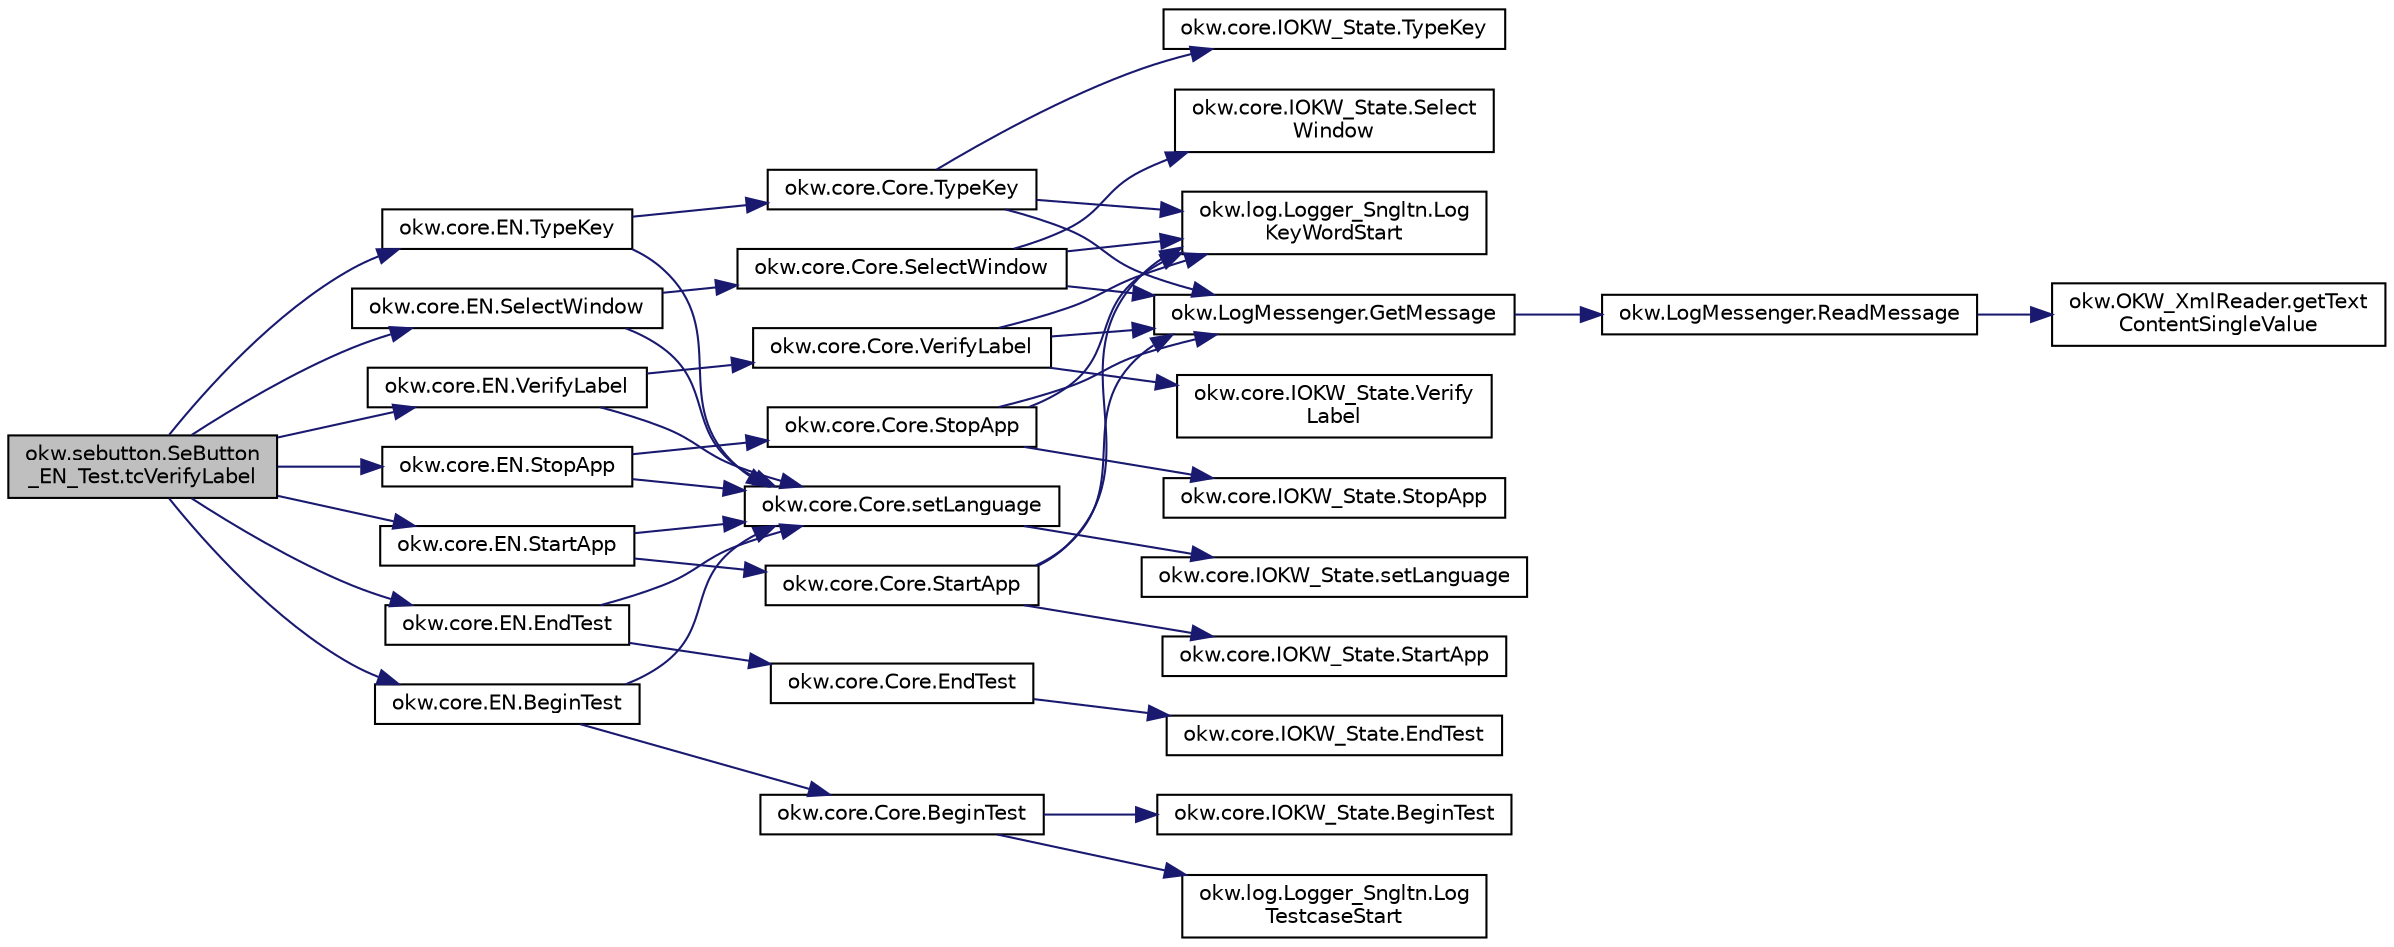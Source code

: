 digraph "okw.sebutton.SeButton_EN_Test.tcVerifyLabel"
{
 // INTERACTIVE_SVG=YES
 // LATEX_PDF_SIZE
  edge [fontname="Helvetica",fontsize="10",labelfontname="Helvetica",labelfontsize="10"];
  node [fontname="Helvetica",fontsize="10",shape=record];
  rankdir="LR";
  Node897 [label="okw.sebutton.SeButton\l_EN_Test.tcVerifyLabel",height=0.2,width=0.4,color="black", fillcolor="grey75", style="filled", fontcolor="black",tooltip="Test des Schlüsselwortes VerifyLabel für den GUI-Adapter SeButton."];
  Node897 -> Node898 [color="midnightblue",fontsize="10",style="solid",fontname="Helvetica"];
  Node898 [label="okw.core.EN.BeginTest",height=0.2,width=0.4,color="black", fillcolor="white", style="filled",URL="$classokw_1_1core_1_1_e_n.html#aef613b0a3e6bb8a9623984db145cae69",tooltip="Markiert den Anfang eines neuen Testfalls."];
  Node898 -> Node899 [color="midnightblue",fontsize="10",style="solid",fontname="Helvetica"];
  Node899 [label="okw.core.Core.setLanguage",height=0.2,width=0.4,color="black", fillcolor="white", style="filled",URL="$classokw_1_1core_1_1_core.html#ab4e0f723d27cb11c944ec4c82c426100",tooltip="Setzt die Sprache auf den gegebenen wert Language."];
  Node899 -> Node900 [color="midnightblue",fontsize="10",style="solid",fontname="Helvetica"];
  Node900 [label="okw.core.IOKW_State.setLanguage",height=0.2,width=0.4,color="black", fillcolor="white", style="filled",URL="$interfaceokw_1_1core_1_1_i_o_k_w___state.html#a866baa0bde08a47418f54d63bdb56097",tooltip="Interne Methode zum setzen der Sprache für die sprachabhängigen Ausgaben der Dokumentation (Log)."];
  Node898 -> Node901 [color="midnightblue",fontsize="10",style="solid",fontname="Helvetica"];
  Node901 [label="okw.core.Core.BeginTest",height=0.2,width=0.4,color="black", fillcolor="white", style="filled",URL="$classokw_1_1core_1_1_core.html#acfefe92468c9eb9e951846372726c4d8",tooltip="Markiert den Anfang eines neuen Testfalls."];
  Node901 -> Node902 [color="midnightblue",fontsize="10",style="solid",fontname="Helvetica"];
  Node902 [label="okw.log.Logger_Sngltn.Log\lTestcaseStart",height=0.2,width=0.4,color="black", fillcolor="white", style="filled",URL="$classokw_1_1log_1_1_logger___sngltn.html#a60f4ad59db847ae61df928f9920f3deb",tooltip="Ausgabe des Testfalls."];
  Node901 -> Node903 [color="midnightblue",fontsize="10",style="solid",fontname="Helvetica"];
  Node903 [label="okw.core.IOKW_State.BeginTest",height=0.2,width=0.4,color="black", fillcolor="white", style="filled",URL="$interfaceokw_1_1core_1_1_i_o_k_w___state.html#ae5480ddb1fc37eade5d899d335bc4b13",tooltip="Markiert den Anfang eines neuen Testfalls."];
  Node897 -> Node904 [color="midnightblue",fontsize="10",style="solid",fontname="Helvetica"];
  Node904 [label="okw.core.EN.StartApp",height=0.2,width=0.4,color="black", fillcolor="white", style="filled",URL="$classokw_1_1core_1_1_e_n.html#aaa7465ee7f135c724668d8b22dc2219f",tooltip="Startet die gegebene Anwendung."];
  Node904 -> Node899 [color="midnightblue",fontsize="10",style="solid",fontname="Helvetica"];
  Node904 -> Node905 [color="midnightblue",fontsize="10",style="solid",fontname="Helvetica"];
  Node905 [label="okw.core.Core.StartApp",height=0.2,width=0.4,color="black", fillcolor="white", style="filled",URL="$classokw_1_1core_1_1_core.html#ac20a22275b6aea1c4e551dce1fd0c1e9",tooltip="Startet die gegebene Anwendung."];
  Node905 -> Node906 [color="midnightblue",fontsize="10",style="solid",fontname="Helvetica"];
  Node906 [label="okw.log.Logger_Sngltn.Log\lKeyWordStart",height=0.2,width=0.4,color="black", fillcolor="white", style="filled",URL="$classokw_1_1log_1_1_logger___sngltn.html#a70ec25e200e00ecefc544e8fd371d2ef",tooltip="Ausgabe eines Schlüsselwortes."];
  Node905 -> Node907 [color="midnightblue",fontsize="10",style="solid",fontname="Helvetica"];
  Node907 [label="okw.LogMessenger.GetMessage",height=0.2,width=0.4,color="black", fillcolor="white", style="filled",URL="$classokw_1_1_log_messenger.html#af225d1f037d47b3b085175c09d78bdd2",tooltip="Holt die Log-Meldung für MethodeNmae/Textkey ohne weitere Parameter."];
  Node907 -> Node908 [color="midnightblue",fontsize="10",style="solid",fontname="Helvetica"];
  Node908 [label="okw.LogMessenger.ReadMessage",height=0.2,width=0.4,color="black", fillcolor="white", style="filled",URL="$classokw_1_1_log_messenger.html#a530cd6ab82ec82a04206a2e976ec06e3",tooltip="Interne Kernfunktion holt die Log-Meldung mit Platzhaltern aus der XML-Datei."];
  Node908 -> Node909 [color="midnightblue",fontsize="10",style="solid",fontname="Helvetica"];
  Node909 [label="okw.OKW_XmlReader.getText\lContentSingleValue",height=0.2,width=0.4,color="black", fillcolor="white", style="filled",URL="$classokw_1_1_o_k_w___xml_reader.html#ab920b5335a2e1429c14cc5f8e79f39eb",tooltip="Lies den TextContent eines Tag."];
  Node905 -> Node910 [color="midnightblue",fontsize="10",style="solid",fontname="Helvetica"];
  Node910 [label="okw.core.IOKW_State.StartApp",height=0.2,width=0.4,color="black", fillcolor="white", style="filled",URL="$interfaceokw_1_1core_1_1_i_o_k_w___state.html#a0ec9b7c60041061f1b01d85b703a27a8",tooltip="Startet die gegebene Anwendung."];
  Node897 -> Node911 [color="midnightblue",fontsize="10",style="solid",fontname="Helvetica"];
  Node911 [label="okw.core.EN.TypeKey",height=0.2,width=0.4,color="black", fillcolor="white", style="filled",URL="$classokw_1_1core_1_1_e_n.html#ae24d951e607b9b82af4f3b80e71285b9",tooltip="Tastatureingaben von Daten in das aktive Fensterobjekt."];
  Node911 -> Node899 [color="midnightblue",fontsize="10",style="solid",fontname="Helvetica"];
  Node911 -> Node912 [color="midnightblue",fontsize="10",style="solid",fontname="Helvetica"];
  Node912 [label="okw.core.Core.TypeKey",height=0.2,width=0.4,color="black", fillcolor="white", style="filled",URL="$classokw_1_1core_1_1_core.html#ad09bf3a237b88913dbe9ebc228db1cf3",tooltip="Tastatureingaben von Daten in das aktive Fensterobjekt."];
  Node912 -> Node906 [color="midnightblue",fontsize="10",style="solid",fontname="Helvetica"];
  Node912 -> Node907 [color="midnightblue",fontsize="10",style="solid",fontname="Helvetica"];
  Node912 -> Node913 [color="midnightblue",fontsize="10",style="solid",fontname="Helvetica"];
  Node913 [label="okw.core.IOKW_State.TypeKey",height=0.2,width=0.4,color="black", fillcolor="white", style="filled",URL="$interfaceokw_1_1core_1_1_i_o_k_w___state.html#a0466b45ed636074a1b6cd52de6b5fdd6",tooltip="Tastatureingaben von Daten in das aktive Fensterobjekt."];
  Node897 -> Node914 [color="midnightblue",fontsize="10",style="solid",fontname="Helvetica"];
  Node914 [label="okw.core.EN.SelectWindow",height=0.2,width=0.4,color="black", fillcolor="white", style="filled",URL="$classokw_1_1core_1_1_e_n.html#a2b61c2b39a9cfdbdfd25fe0e3d43785b",tooltip="Setzt den Kontext auf das gegebene Fenster."];
  Node914 -> Node899 [color="midnightblue",fontsize="10",style="solid",fontname="Helvetica"];
  Node914 -> Node915 [color="midnightblue",fontsize="10",style="solid",fontname="Helvetica"];
  Node915 [label="okw.core.Core.SelectWindow",height=0.2,width=0.4,color="black", fillcolor="white", style="filled",URL="$classokw_1_1core_1_1_core.html#a6a68660eb5e34965522896e2a5c48314",tooltip="Setzt den Kontext auf das gegebene Fenster."];
  Node915 -> Node906 [color="midnightblue",fontsize="10",style="solid",fontname="Helvetica"];
  Node915 -> Node907 [color="midnightblue",fontsize="10",style="solid",fontname="Helvetica"];
  Node915 -> Node916 [color="midnightblue",fontsize="10",style="solid",fontname="Helvetica"];
  Node916 [label="okw.core.IOKW_State.Select\lWindow",height=0.2,width=0.4,color="black", fillcolor="white", style="filled",URL="$interfaceokw_1_1core_1_1_i_o_k_w___state.html#ad4fc9610ed5b1176590a45b55e6ac7f0",tooltip="Setzt den Kontext auf das gegebene Fenster."];
  Node897 -> Node917 [color="midnightblue",fontsize="10",style="solid",fontname="Helvetica"];
  Node917 [label="okw.core.EN.VerifyLabel",height=0.2,width=0.4,color="black", fillcolor="white", style="filled",URL="$classokw_1_1core_1_1_e_n.html#a81fa4af81b53e8e8fc2274e3767b9dce",tooltip="Überprüft die Beschreibung des Objektes."];
  Node917 -> Node899 [color="midnightblue",fontsize="10",style="solid",fontname="Helvetica"];
  Node917 -> Node918 [color="midnightblue",fontsize="10",style="solid",fontname="Helvetica"];
  Node918 [label="okw.core.Core.VerifyLabel",height=0.2,width=0.4,color="black", fillcolor="white", style="filled",URL="$classokw_1_1core_1_1_core.html#a278a288682afcbfad17e90df17e3c53d",tooltip="Überprüft die Beschreibung des Objektes."];
  Node918 -> Node906 [color="midnightblue",fontsize="10",style="solid",fontname="Helvetica"];
  Node918 -> Node907 [color="midnightblue",fontsize="10",style="solid",fontname="Helvetica"];
  Node918 -> Node919 [color="midnightblue",fontsize="10",style="solid",fontname="Helvetica"];
  Node919 [label="okw.core.IOKW_State.Verify\lLabel",height=0.2,width=0.4,color="black", fillcolor="white", style="filled",URL="$interfaceokw_1_1core_1_1_i_o_k_w___state.html#a39449615efcf006fddf5389238470efc",tooltip="Überprüft die Beschreibung des Objektes."];
  Node897 -> Node920 [color="midnightblue",fontsize="10",style="solid",fontname="Helvetica"];
  Node920 [label="okw.core.EN.StopApp",height=0.2,width=0.4,color="black", fillcolor="white", style="filled",URL="$classokw_1_1core_1_1_e_n.html#aba06d28c60512e1dc55902403abbd3f6",tooltip="Beendet eine gegebene Anwendung."];
  Node920 -> Node899 [color="midnightblue",fontsize="10",style="solid",fontname="Helvetica"];
  Node920 -> Node921 [color="midnightblue",fontsize="10",style="solid",fontname="Helvetica"];
  Node921 [label="okw.core.Core.StopApp",height=0.2,width=0.4,color="black", fillcolor="white", style="filled",URL="$classokw_1_1core_1_1_core.html#a13d953a145a5e1bc776785f8433ba69c",tooltip="Beendet eine gegebene Anwendung."];
  Node921 -> Node906 [color="midnightblue",fontsize="10",style="solid",fontname="Helvetica"];
  Node921 -> Node907 [color="midnightblue",fontsize="10",style="solid",fontname="Helvetica"];
  Node921 -> Node922 [color="midnightblue",fontsize="10",style="solid",fontname="Helvetica"];
  Node922 [label="okw.core.IOKW_State.StopApp",height=0.2,width=0.4,color="black", fillcolor="white", style="filled",URL="$interfaceokw_1_1core_1_1_i_o_k_w___state.html#a789e33be9253edfccfe5654f537cf52a",tooltip="Beendet eine gegebene Anwendung."];
  Node897 -> Node923 [color="midnightblue",fontsize="10",style="solid",fontname="Helvetica"];
  Node923 [label="okw.core.EN.EndTest",height=0.2,width=0.4,color="black", fillcolor="white", style="filled",URL="$classokw_1_1core_1_1_e_n.html#aa51cc1227f749efca4fd2801f5cb664f",tooltip="Signalisiert das Ende eines Testfalls."];
  Node923 -> Node899 [color="midnightblue",fontsize="10",style="solid",fontname="Helvetica"];
  Node923 -> Node924 [color="midnightblue",fontsize="10",style="solid",fontname="Helvetica"];
  Node924 [label="okw.core.Core.EndTest",height=0.2,width=0.4,color="black", fillcolor="white", style="filled",URL="$classokw_1_1core_1_1_core.html#abf0b4a4074d5292675319eb0045fcb9c",tooltip="Signalisiert das Ende eines Testfalls."];
  Node924 -> Node925 [color="midnightblue",fontsize="10",style="solid",fontname="Helvetica"];
  Node925 [label="okw.core.IOKW_State.EndTest",height=0.2,width=0.4,color="black", fillcolor="white", style="filled",URL="$interfaceokw_1_1core_1_1_i_o_k_w___state.html#ac0b681eddd02ac39ff0c4970a634a186",tooltip="Signalisiert das Ende eines Testfalls."];
}
